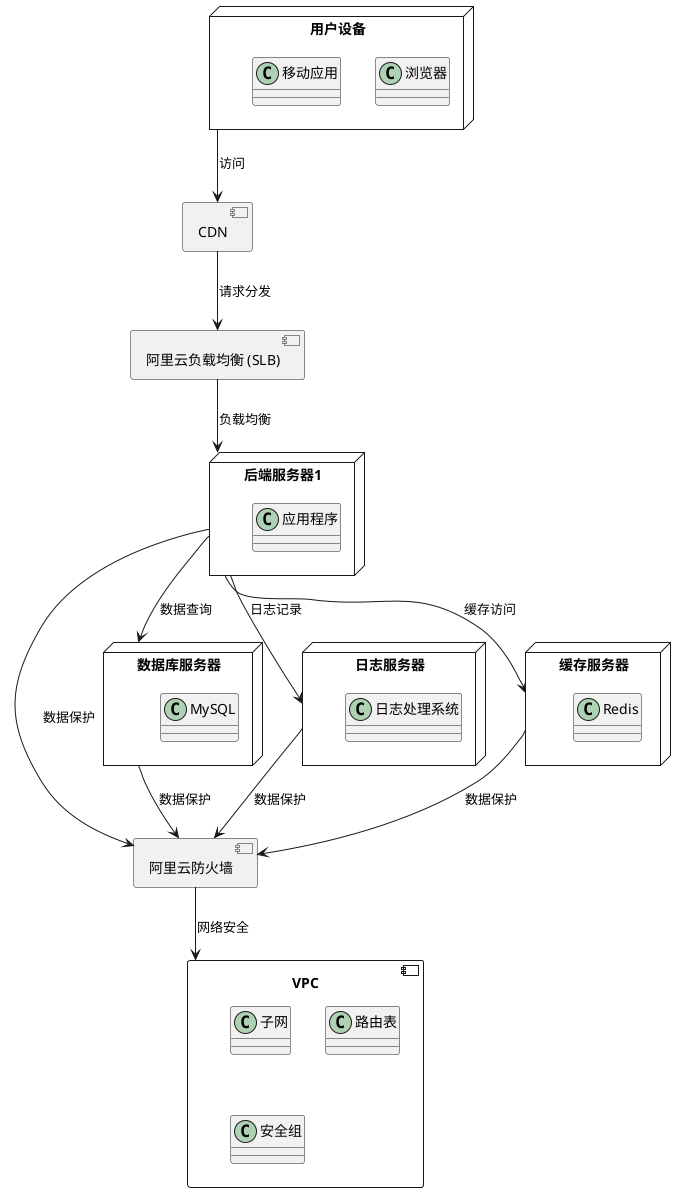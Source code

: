 @startuml
allowmixing

!define RECTANGLE class
!define NODE node
!define COMPONENT component

NODE "用户设备" as UserDevice {
  RECTANGLE 浏览器
  RECTANGLE 移动应用
}

COMPONENT "CDN" as CDN

COMPONENT "阿里云负载均衡 (SLB)" as SLB

NODE "后端服务器1" as BackendServer1 {
  RECTANGLE 应用程序
}

' NODE "后端服务器2" as BackendServer2 {
'   RECTANGLE 应用程序
' }

NODE "数据库服务器" as DatabaseServer {
  RECTANGLE MySQL
}

NODE "日志服务器" as LogServer {
  RECTANGLE 日志处理系统
}

NODE "缓存服务器" as CacheServer {
  RECTANGLE Redis
}

COMPONENT "阿里云防火墙" as Firewall

COMPONENT "VPC" as VPC {
  RECTANGLE 子网
  RECTANGLE 路由表
  RECTANGLE 安全组
}

UserDevice --> CDN : 访问
CDN --> SLB : 请求分发
SLB --> BackendServer1 : 负载均衡
'SLB --> BackendServer2 : 负载均衡

BackendServer1 --> DatabaseServer : 数据查询
'BackendServer2 --> DatabaseServer : 数据查询

BackendServer1 --> CacheServer : 缓存访问
'BackendServer2 --> CacheServer : 缓存访问

BackendServer1 --> LogServer : 日志记录
'BackendServer2 --> LogServer : 日志记录

DatabaseServer --> Firewall : 数据保护
BackendServer1 --> Firewall : 数据保护
'BackendServer2 --> Firewall : 数据保护
CacheServer --> Firewall : 数据保护
LogServer --> Firewall : 数据保护

Firewall --> VPC : 网络安全

@enduml